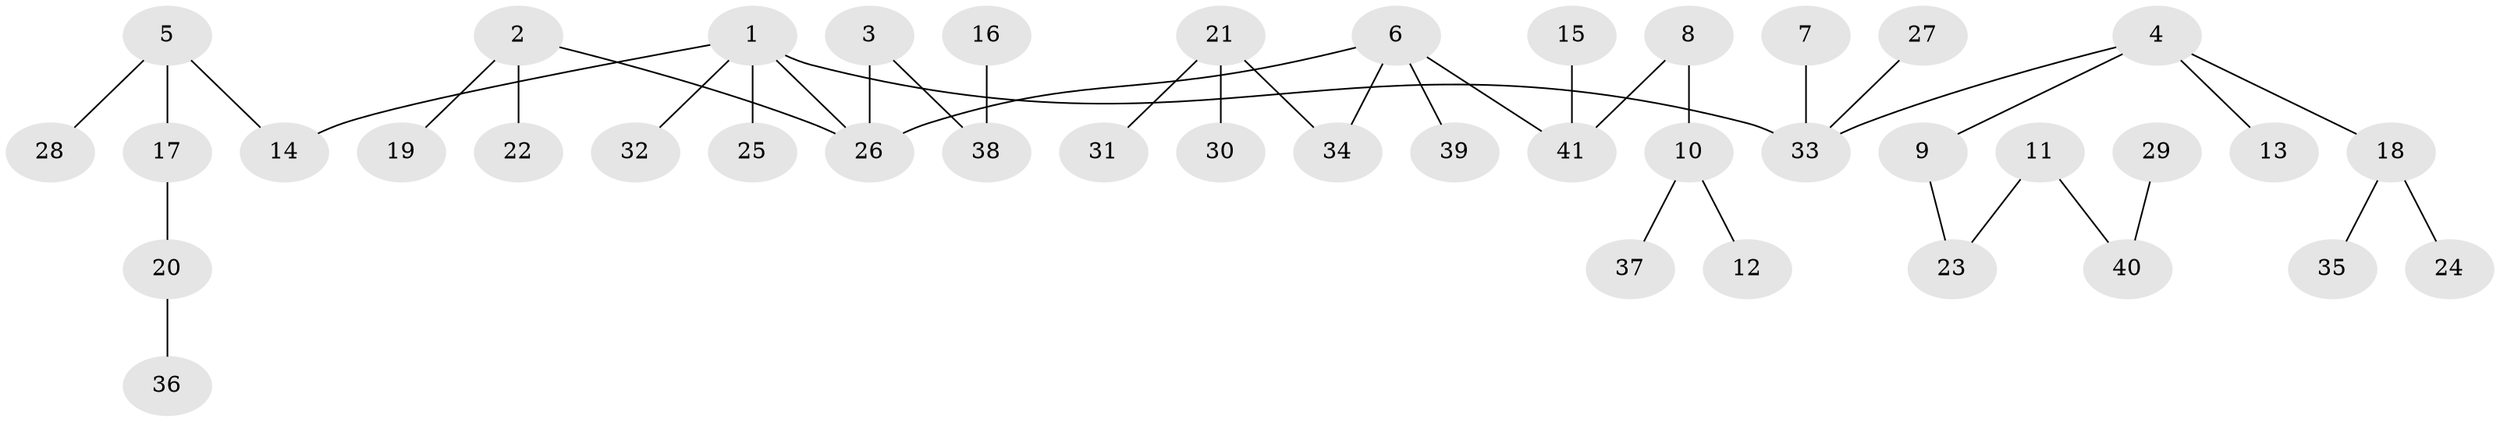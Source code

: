 // original degree distribution, {5: 0.04878048780487805, 2: 0.21951219512195122, 4: 0.06097560975609756, 6: 0.012195121951219513, 3: 0.15853658536585366, 1: 0.5}
// Generated by graph-tools (version 1.1) at 2025/02/03/09/25 03:02:23]
// undirected, 41 vertices, 40 edges
graph export_dot {
graph [start="1"]
  node [color=gray90,style=filled];
  1;
  2;
  3;
  4;
  5;
  6;
  7;
  8;
  9;
  10;
  11;
  12;
  13;
  14;
  15;
  16;
  17;
  18;
  19;
  20;
  21;
  22;
  23;
  24;
  25;
  26;
  27;
  28;
  29;
  30;
  31;
  32;
  33;
  34;
  35;
  36;
  37;
  38;
  39;
  40;
  41;
  1 -- 14 [weight=1.0];
  1 -- 25 [weight=1.0];
  1 -- 26 [weight=1.0];
  1 -- 32 [weight=1.0];
  1 -- 33 [weight=1.0];
  2 -- 19 [weight=1.0];
  2 -- 22 [weight=1.0];
  2 -- 26 [weight=1.0];
  3 -- 26 [weight=1.0];
  3 -- 38 [weight=1.0];
  4 -- 9 [weight=1.0];
  4 -- 13 [weight=1.0];
  4 -- 18 [weight=1.0];
  4 -- 33 [weight=1.0];
  5 -- 14 [weight=1.0];
  5 -- 17 [weight=1.0];
  5 -- 28 [weight=1.0];
  6 -- 26 [weight=1.0];
  6 -- 34 [weight=1.0];
  6 -- 39 [weight=1.0];
  6 -- 41 [weight=1.0];
  7 -- 33 [weight=1.0];
  8 -- 10 [weight=1.0];
  8 -- 41 [weight=1.0];
  9 -- 23 [weight=1.0];
  10 -- 12 [weight=1.0];
  10 -- 37 [weight=1.0];
  11 -- 23 [weight=1.0];
  11 -- 40 [weight=1.0];
  15 -- 41 [weight=1.0];
  16 -- 38 [weight=1.0];
  17 -- 20 [weight=1.0];
  18 -- 24 [weight=1.0];
  18 -- 35 [weight=1.0];
  20 -- 36 [weight=1.0];
  21 -- 30 [weight=1.0];
  21 -- 31 [weight=1.0];
  21 -- 34 [weight=1.0];
  27 -- 33 [weight=1.0];
  29 -- 40 [weight=1.0];
}
